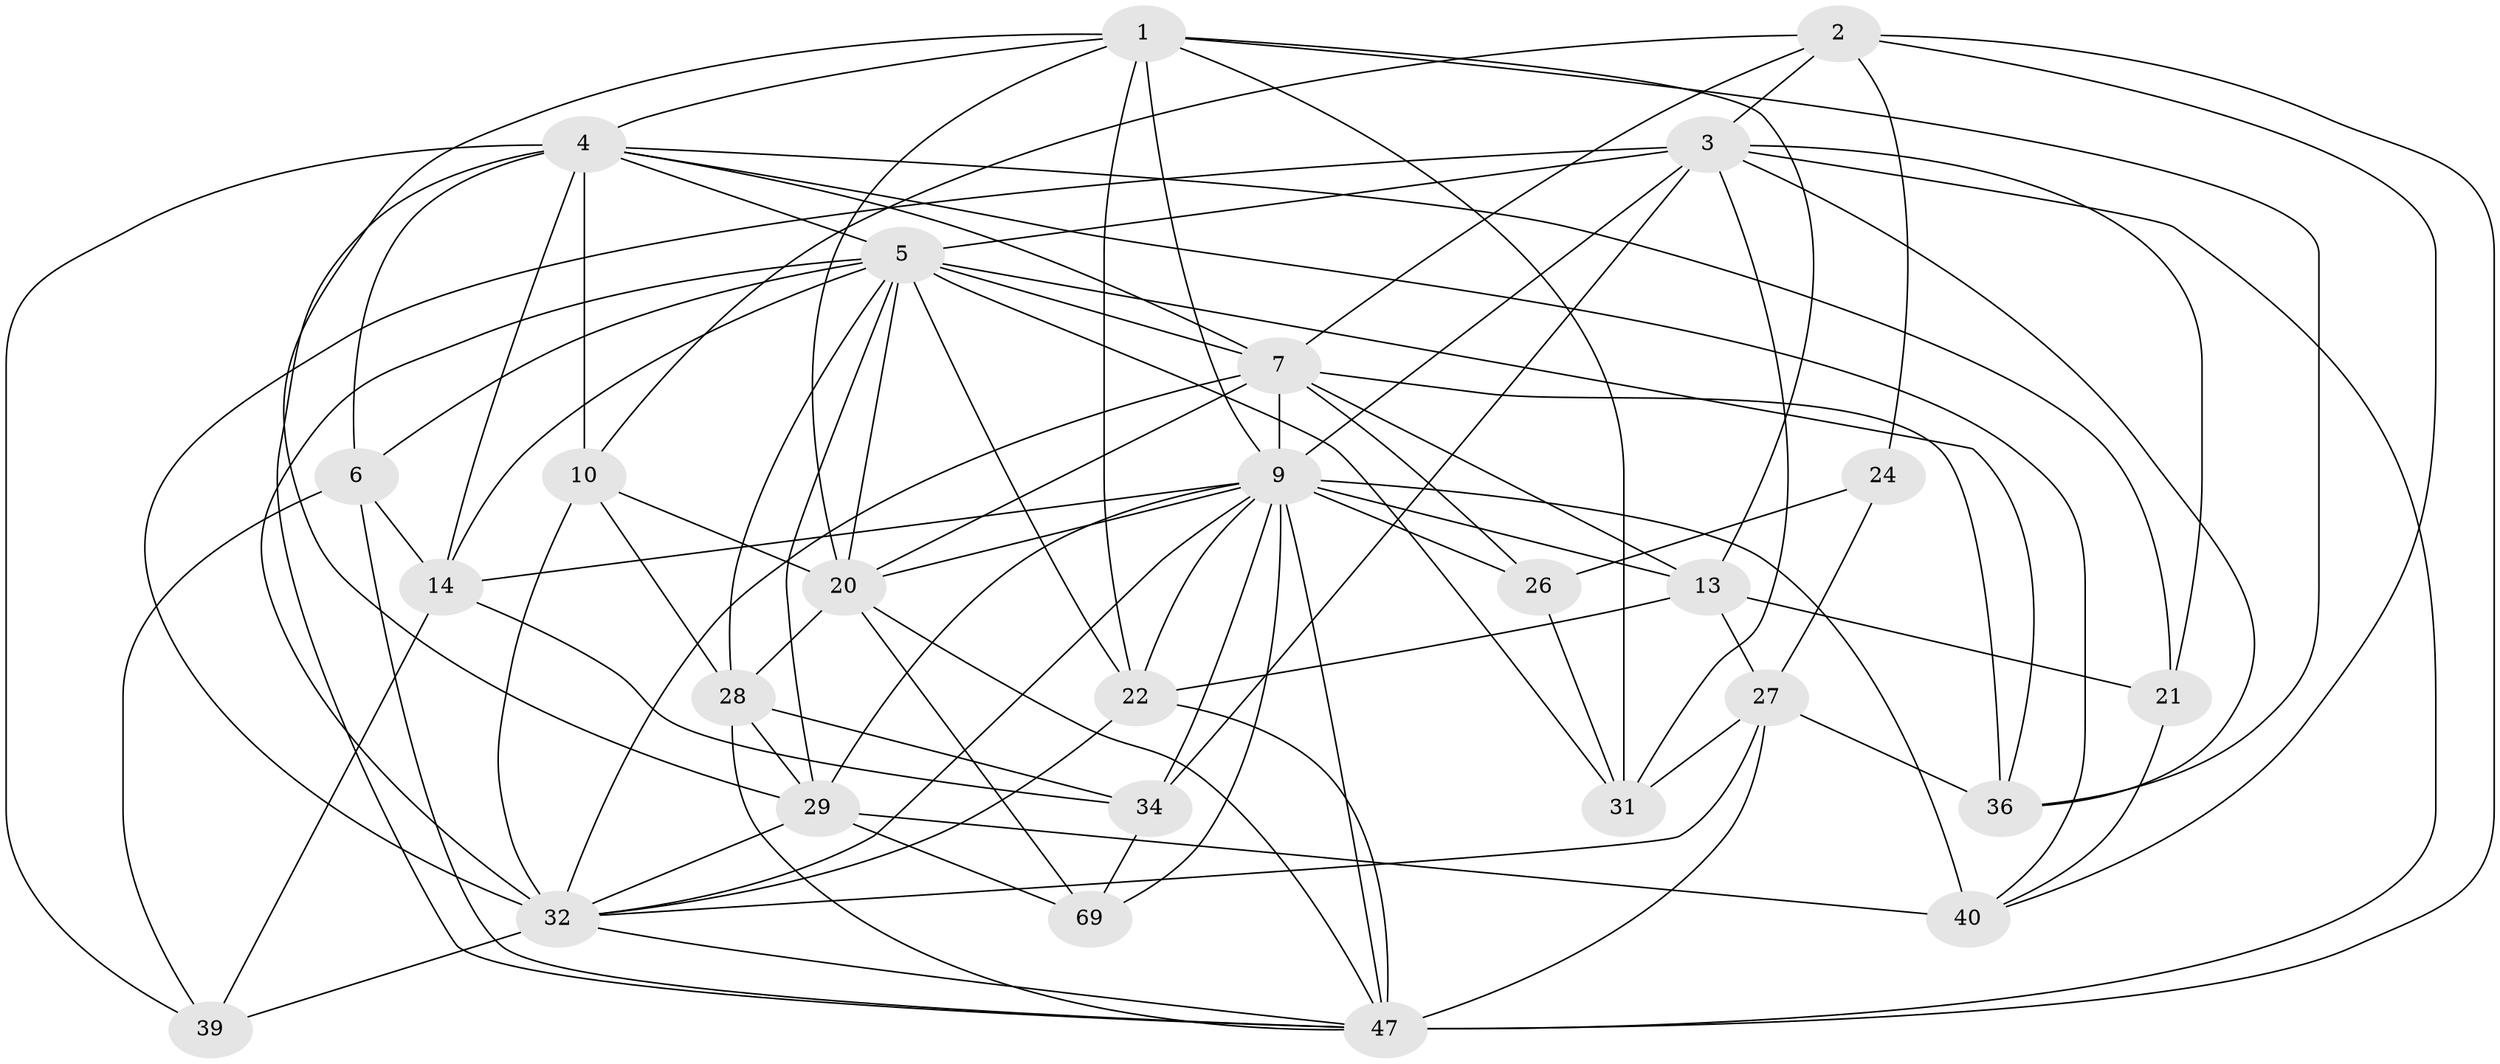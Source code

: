 // original degree distribution, {4: 1.0}
// Generated by graph-tools (version 1.1) at 2025/20/03/04/25 18:20:59]
// undirected, 27 vertices, 91 edges
graph export_dot {
graph [start="1"]
  node [color=gray90,style=filled];
  1 [super="+30+77"];
  2 [super="+15"];
  3 [super="+17+65+16"];
  4 [super="+87+8"];
  5 [super="+45+78+12+68"];
  6 [super="+19"];
  7 [super="+18+75+38+57"];
  9 [super="+67+76+51+23"];
  10 [super="+63"];
  13 [super="+56"];
  14 [super="+61+93+37"];
  20 [super="+74"];
  21;
  22 [super="+72"];
  24 [super="+49"];
  26;
  27 [super="+85+44+43"];
  28 [super="+42"];
  29 [super="+60+64"];
  31 [super="+41+58"];
  32 [super="+82+46+33"];
  34 [super="+66"];
  36 [super="+62+73"];
  39;
  40 [super="+92"];
  47 [super="+55"];
  69;
  1 -- 4;
  1 -- 9;
  1 -- 13;
  1 -- 20;
  1 -- 36;
  1 -- 29;
  1 -- 31 [weight=2];
  1 -- 22 [weight=2];
  2 -- 40;
  2 -- 24 [weight=2];
  2 -- 10;
  2 -- 47;
  2 -- 7;
  2 -- 3 [weight=2];
  3 -- 36;
  3 -- 5 [weight=2];
  3 -- 9 [weight=2];
  3 -- 34 [weight=2];
  3 -- 21;
  3 -- 31 [weight=2];
  3 -- 47;
  3 -- 32;
  4 -- 39;
  4 -- 5 [weight=2];
  4 -- 40;
  4 -- 7 [weight=2];
  4 -- 6;
  4 -- 10;
  4 -- 14;
  4 -- 21;
  4 -- 47;
  5 -- 36 [weight=2];
  5 -- 22 [weight=2];
  5 -- 31;
  5 -- 7 [weight=2];
  5 -- 6;
  5 -- 28;
  5 -- 29 [weight=2];
  5 -- 14 [weight=3];
  5 -- 32;
  5 -- 20;
  6 -- 14 [weight=2];
  6 -- 39;
  6 -- 47;
  7 -- 13;
  7 -- 26;
  7 -- 20;
  7 -- 32 [weight=3];
  7 -- 36;
  7 -- 9 [weight=2];
  9 -- 40 [weight=2];
  9 -- 69;
  9 -- 20;
  9 -- 14 [weight=2];
  9 -- 26;
  9 -- 22;
  9 -- 29;
  9 -- 34;
  9 -- 13;
  9 -- 47;
  9 -- 32;
  10 -- 32 [weight=2];
  10 -- 28;
  10 -- 20;
  13 -- 27;
  13 -- 21;
  13 -- 22;
  14 -- 34;
  14 -- 39;
  20 -- 69;
  20 -- 28;
  20 -- 47;
  21 -- 40;
  22 -- 47;
  22 -- 32;
  24 -- 27 [weight=3];
  24 -- 26;
  26 -- 31;
  27 -- 32 [weight=2];
  27 -- 36;
  27 -- 47;
  27 -- 31 [weight=2];
  28 -- 34;
  28 -- 29;
  28 -- 47;
  29 -- 40;
  29 -- 32;
  29 -- 69;
  32 -- 47;
  32 -- 39;
  34 -- 69;
}
